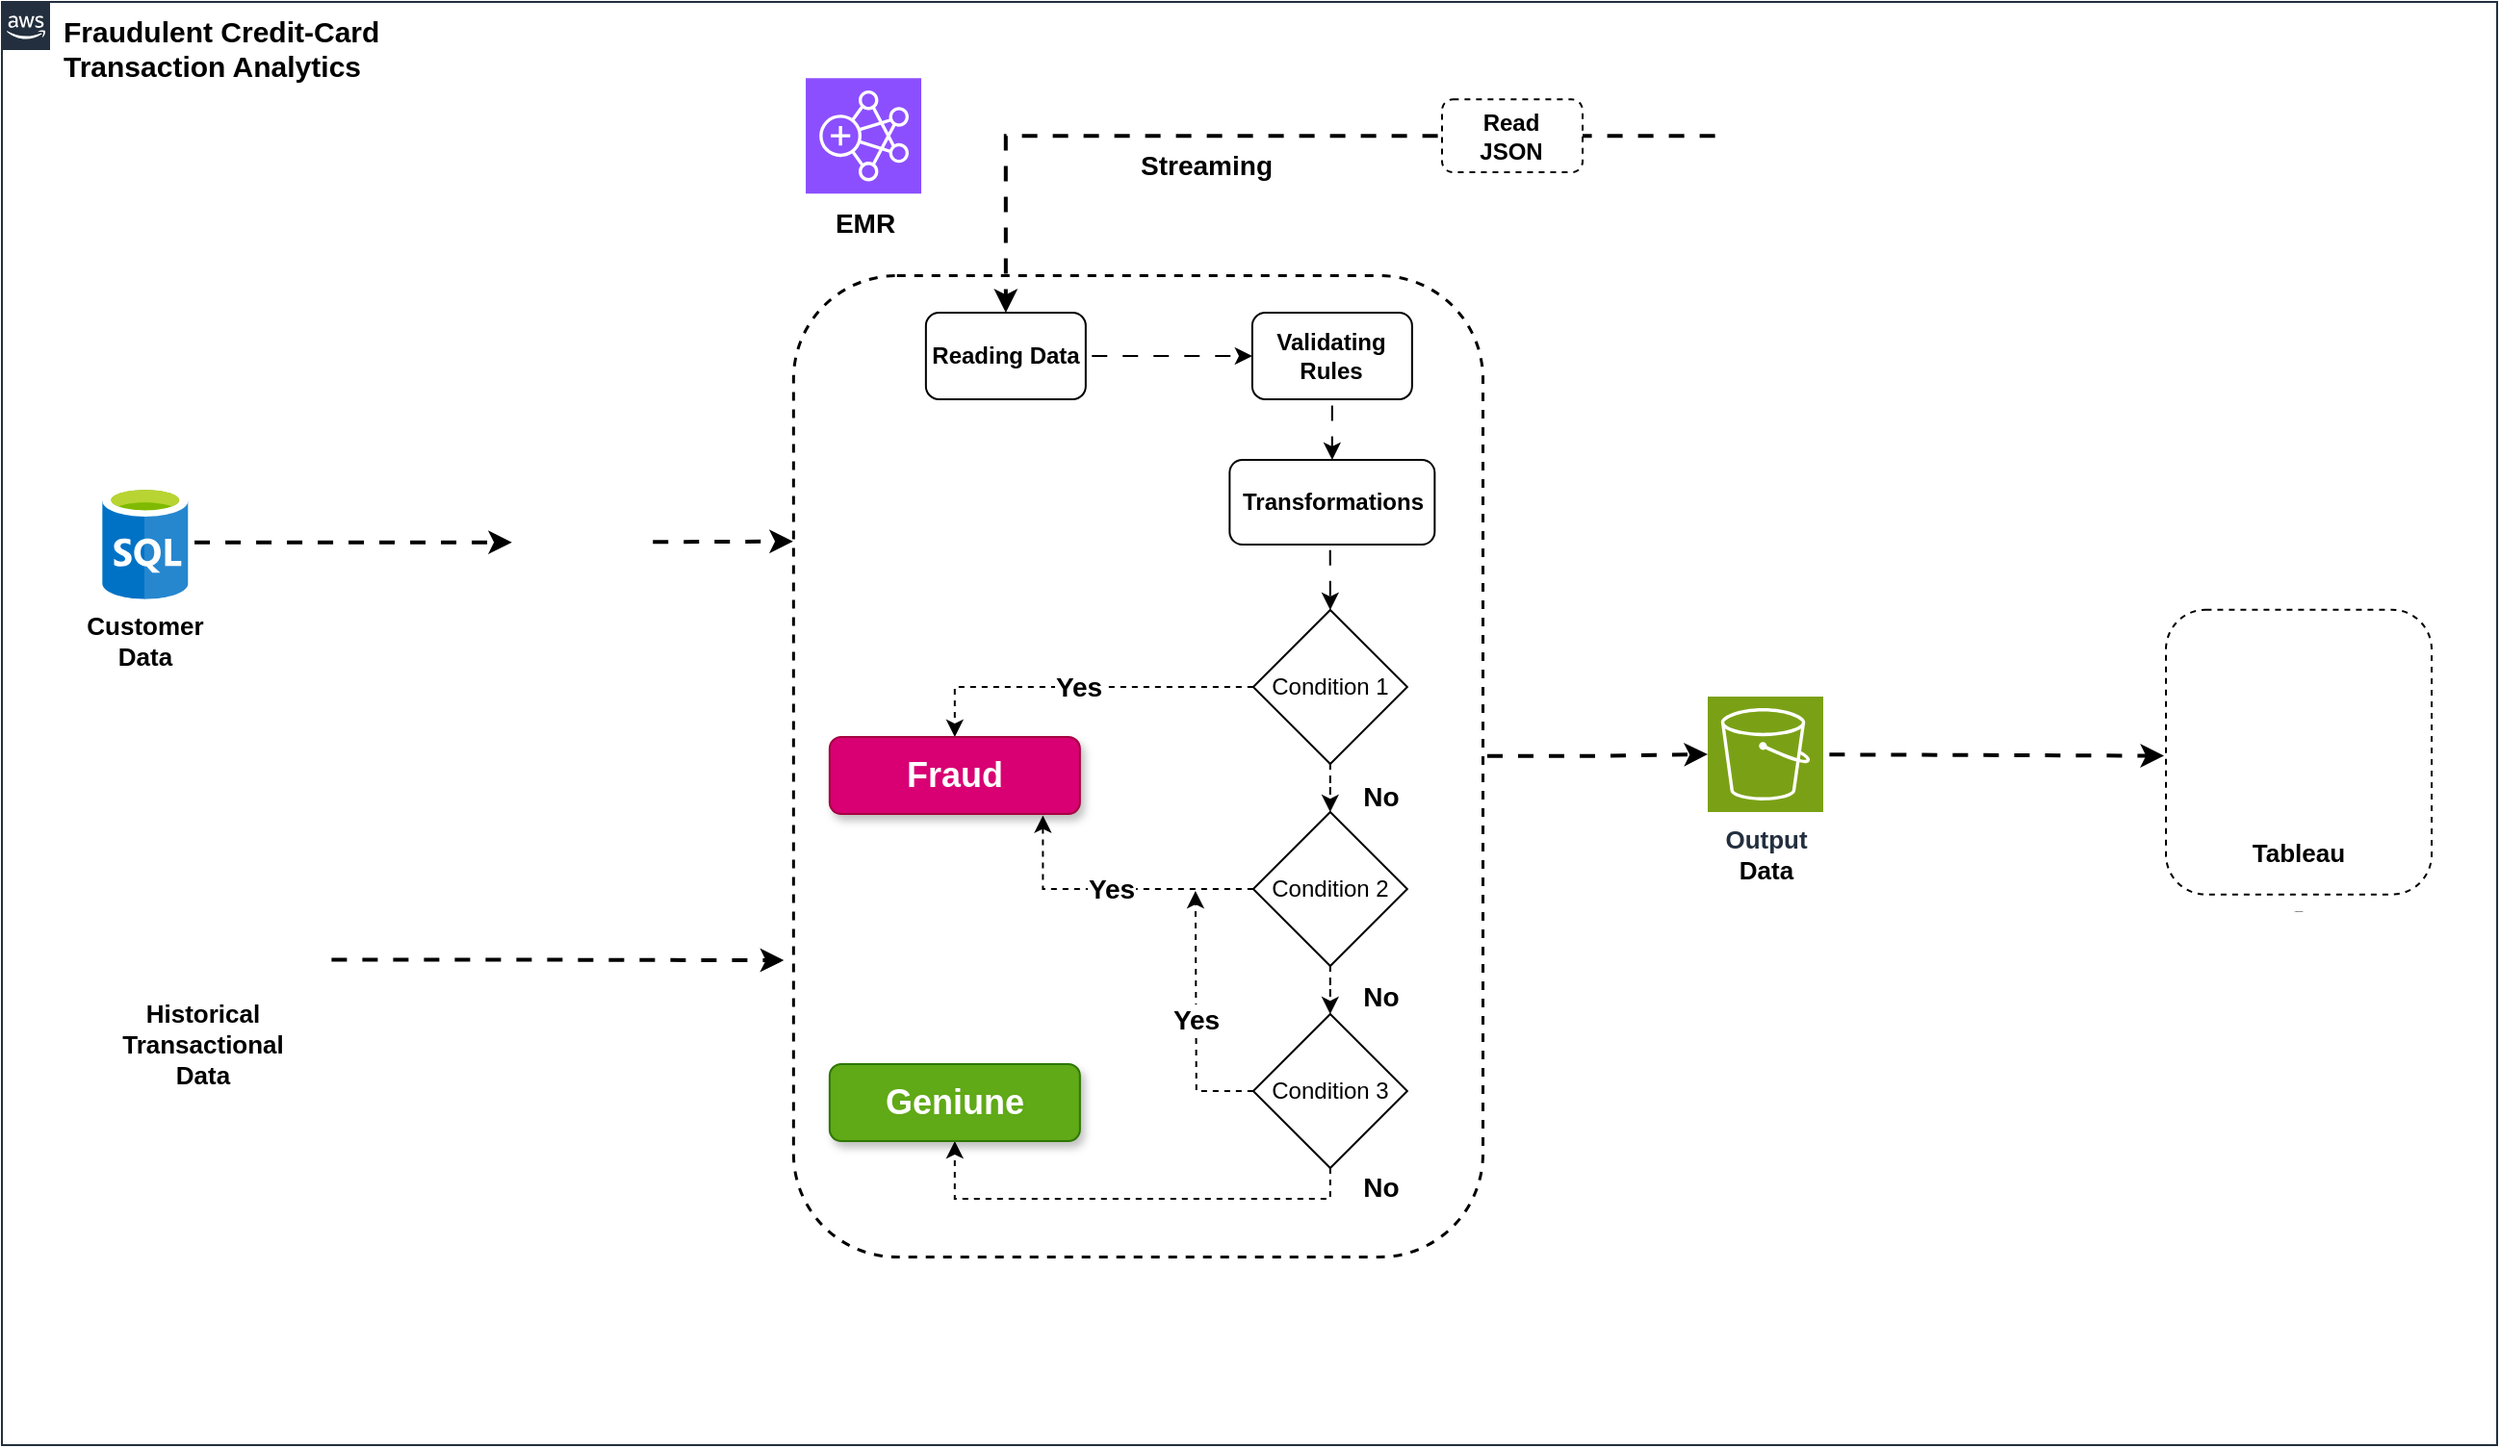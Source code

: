 <mxfile version="23.1.1" type="device">
  <diagram id="Ht1M8jgEwFfnCIfOTk4-" name="Page-1">
    <mxGraphModel dx="1371" dy="740" grid="0" gridSize="10" guides="1" tooltips="1" connect="1" arrows="1" fold="1" page="1" pageScale="1" pageWidth="1400" pageHeight="850" background="#FFFFFF" math="0" shadow="0">
      <root>
        <mxCell id="0" />
        <mxCell id="1" parent="0" />
        <mxCell id="UEzPUAAOIrF-is8g5C7q-74" value="Fraudulent Credit-Card&lt;br style=&quot;font-size: 15px;&quot;&gt;Transaction Analytics" style="points=[[0,0],[0.25,0],[0.5,0],[0.75,0],[1,0],[1,0.25],[1,0.5],[1,0.75],[1,1],[0.75,1],[0.5,1],[0.25,1],[0,1],[0,0.75],[0,0.5],[0,0.25]];outlineConnect=0;gradientColor=none;html=1;whiteSpace=wrap;shape=mxgraph.aws4.group;grIcon=mxgraph.aws4.group_aws_cloud_alt;strokeColor=#232F3E;fillColor=none;verticalAlign=top;align=left;spacingLeft=30;dashed=0;container=1;pointerEvents=0;collapsible=0;recursiveResize=0;fontStyle=1;fontSize=15;" parent="1" vertex="1">
          <mxGeometry x="50" y="50" width="1296" height="750" as="geometry" />
        </mxCell>
        <mxCell id="0pF4J-otL5i1JNB-hfBv-82" value="No" style="text;html=1;strokeColor=none;fillColor=none;align=center;verticalAlign=middle;whiteSpace=wrap;rounded=0;fontStyle=1;fontSize=14;strokeWidth=1;" parent="UEzPUAAOIrF-is8g5C7q-74" vertex="1">
          <mxGeometry x="688.83" y="507" width="55.34" height="20" as="geometry" />
        </mxCell>
        <mxCell id="VRrTO18NcRBdnwCru7qF-60" value="&lt;h3 style=&quot;font-size: 1px;&quot;&gt;Analytics&lt;/h3&gt;" style="rounded=1;whiteSpace=wrap;html=1;fillColor=none;dashed=1;verticalAlign=top;fontColor=default;labelPosition=center;verticalLabelPosition=bottom;align=center;textDirection=ltr;fontSize=1;fontStyle=0;treeFolding=0;treeMoving=0;enumerate=0;" parent="UEzPUAAOIrF-is8g5C7q-74" vertex="1">
          <mxGeometry x="1124" y="315.83" width="138" height="148" as="geometry" />
        </mxCell>
        <mxCell id="0pF4J-otL5i1JNB-hfBv-31" value="&lt;h3 style=&quot;font-size: 1px;&quot;&gt;&lt;br style=&quot;font-size: 1px;&quot;&gt;&lt;/h3&gt;" style="rounded=1;whiteSpace=wrap;html=1;fillColor=none;dashed=1;verticalAlign=top;fontColor=default;labelPosition=center;verticalLabelPosition=bottom;align=center;textDirection=ltr;fontSize=1;fontStyle=0;treeFolding=0;treeMoving=0;enumerate=0;strokeWidth=1.5;" parent="UEzPUAAOIrF-is8g5C7q-74" vertex="1">
          <mxGeometry x="410.92" y="142" width="358.08" height="510" as="geometry" />
        </mxCell>
        <mxCell id="0pF4J-otL5i1JNB-hfBv-9" value="" style="rounded=0;orthogonalLoop=1;jettySize=auto;html=1;fontSize=10;entryX=0;entryY=0.5;entryDx=0;entryDy=0;flowAnimation=1;strokeWidth=2;fillColor=#f8cecc;strokeColor=#000000;" parent="UEzPUAAOIrF-is8g5C7q-74" source="0pF4J-otL5i1JNB-hfBv-5" target="0pF4J-otL5i1JNB-hfBv-10" edge="1">
          <mxGeometry relative="1" as="geometry">
            <mxPoint x="65.92" y="216.33" as="targetPoint" />
          </mxGeometry>
        </mxCell>
        <mxCell id="0pF4J-otL5i1JNB-hfBv-5" value="Customer&lt;br style=&quot;font-size: 13px;&quot;&gt;Data" style="image;aspect=fixed;html=1;points=[];align=center;fontSize=13;image=img/lib/mscae/SQL_Database_generic.svg;fontStyle=1;" parent="UEzPUAAOIrF-is8g5C7q-74" vertex="1">
          <mxGeometry x="52" y="251.33" width="44.84" height="59" as="geometry" />
        </mxCell>
        <mxCell id="0pF4J-otL5i1JNB-hfBv-10" value="" style="shape=image;verticalLabelPosition=bottom;labelBackgroundColor=default;verticalAlign=top;aspect=fixed;imageAspect=0;image=https://static.javatpoint.com/hadooppages/images/hive.png;" parent="UEzPUAAOIrF-is8g5C7q-74" vertex="1">
          <mxGeometry x="264.92" y="245.83" width="70" height="70" as="geometry" />
        </mxCell>
        <mxCell id="0pF4J-otL5i1JNB-hfBv-32" value="" style="shape=image;verticalLabelPosition=bottom;labelBackgroundColor=default;verticalAlign=top;aspect=fixed;imageAspect=0;image=https://seeklogo.com/images/A/apache-spark-logo-E141C92C3E-seeklogo.com.png;" parent="UEzPUAAOIrF-is8g5C7q-74" vertex="1">
          <mxGeometry x="477.51" y="251.33" width="87.82" height="45.67" as="geometry" />
        </mxCell>
        <mxCell id="0pF4J-otL5i1JNB-hfBv-41" value="Yes" style="edgeStyle=orthogonalEdgeStyle;rounded=0;orthogonalLoop=1;jettySize=auto;html=1;entryX=0.5;entryY=0;entryDx=0;entryDy=0;fontStyle=1;fontSize=14;dashed=1;" parent="UEzPUAAOIrF-is8g5C7q-74" source="0pF4J-otL5i1JNB-hfBv-34" target="0pF4J-otL5i1JNB-hfBv-39" edge="1">
          <mxGeometry relative="1" as="geometry" />
        </mxCell>
        <mxCell id="0pF4J-otL5i1JNB-hfBv-80" value="" style="edgeStyle=orthogonalEdgeStyle;rounded=0;orthogonalLoop=1;jettySize=auto;html=1;dashed=1;" parent="UEzPUAAOIrF-is8g5C7q-74" source="0pF4J-otL5i1JNB-hfBv-34" target="0pF4J-otL5i1JNB-hfBv-35" edge="1">
          <mxGeometry relative="1" as="geometry" />
        </mxCell>
        <mxCell id="0pF4J-otL5i1JNB-hfBv-34" value="Condition 1" style="rhombus;whiteSpace=wrap;html=1;fillColor=none;" parent="UEzPUAAOIrF-is8g5C7q-74" vertex="1">
          <mxGeometry x="649.92" y="316" width="80" height="80" as="geometry" />
        </mxCell>
        <mxCell id="0pF4J-otL5i1JNB-hfBv-38" value="" style="edgeStyle=orthogonalEdgeStyle;rounded=0;orthogonalLoop=1;jettySize=auto;html=1;dashed=1;" parent="UEzPUAAOIrF-is8g5C7q-74" source="0pF4J-otL5i1JNB-hfBv-35" target="0pF4J-otL5i1JNB-hfBv-36" edge="1">
          <mxGeometry relative="1" as="geometry" />
        </mxCell>
        <mxCell id="0pF4J-otL5i1JNB-hfBv-35" value="Condition 2" style="rhombus;whiteSpace=wrap;html=1;fillColor=none;" parent="UEzPUAAOIrF-is8g5C7q-74" vertex="1">
          <mxGeometry x="649.92" y="421" width="80" height="80" as="geometry" />
        </mxCell>
        <mxCell id="0pF4J-otL5i1JNB-hfBv-58" value="Yes" style="edgeStyle=orthogonalEdgeStyle;rounded=0;orthogonalLoop=1;jettySize=auto;html=1;fontStyle=1;fontSize=14;dashed=1;" parent="UEzPUAAOIrF-is8g5C7q-74" source="0pF4J-otL5i1JNB-hfBv-36" edge="1">
          <mxGeometry relative="1" as="geometry">
            <mxPoint x="619.92" y="462" as="targetPoint" />
          </mxGeometry>
        </mxCell>
        <mxCell id="0pF4J-otL5i1JNB-hfBv-59" style="edgeStyle=orthogonalEdgeStyle;rounded=0;orthogonalLoop=1;jettySize=auto;html=1;entryX=0.5;entryY=1;entryDx=0;entryDy=0;exitX=0.5;exitY=1;exitDx=0;exitDy=0;dashed=1;" parent="UEzPUAAOIrF-is8g5C7q-74" source="0pF4J-otL5i1JNB-hfBv-36" target="0pF4J-otL5i1JNB-hfBv-40" edge="1">
          <mxGeometry relative="1" as="geometry">
            <Array as="points">
              <mxPoint x="689.92" y="622" />
              <mxPoint x="494.92" y="622" />
            </Array>
          </mxGeometry>
        </mxCell>
        <mxCell id="0pF4J-otL5i1JNB-hfBv-36" value="Condition 3" style="rhombus;whiteSpace=wrap;html=1;fillColor=none;" parent="UEzPUAAOIrF-is8g5C7q-74" vertex="1">
          <mxGeometry x="649.92" y="526" width="80" height="80" as="geometry" />
        </mxCell>
        <mxCell id="0pF4J-otL5i1JNB-hfBv-39" value="&lt;h3 style=&quot;font-size: 18px;&quot;&gt;Fraud&lt;/h3&gt;" style="rounded=1;whiteSpace=wrap;html=1;fontColor=#ffffff;fillColor=#d80073;strokeColor=#A50040;shadow=1;glass=0;fontStyle=1;labelBackgroundColor=none;fontSize=18;" parent="UEzPUAAOIrF-is8g5C7q-74" vertex="1">
          <mxGeometry x="429.92" y="382" width="130" height="40" as="geometry" />
        </mxCell>
        <mxCell id="0pF4J-otL5i1JNB-hfBv-40" value="&lt;h3 style=&quot;font-size: 18px;&quot;&gt;Geniune&lt;/h3&gt;" style="rounded=1;whiteSpace=wrap;html=1;fontColor=#ffffff;fillColor=#60a917;strokeColor=#2D7600;shadow=1;glass=0;fontStyle=1;labelBackgroundColor=none;fontSize=18;" parent="UEzPUAAOIrF-is8g5C7q-74" vertex="1">
          <mxGeometry x="429.92" y="552" width="130" height="40" as="geometry" />
        </mxCell>
        <mxCell id="0pF4J-otL5i1JNB-hfBv-49" value="Yes" style="edgeStyle=orthogonalEdgeStyle;rounded=0;orthogonalLoop=1;jettySize=auto;html=1;entryX=0.852;entryY=1.019;entryDx=0;entryDy=0;entryPerimeter=0;fontStyle=1;fontSize=14;dashed=1;" parent="UEzPUAAOIrF-is8g5C7q-74" source="0pF4J-otL5i1JNB-hfBv-35" target="0pF4J-otL5i1JNB-hfBv-39" edge="1">
          <mxGeometry relative="1" as="geometry" />
        </mxCell>
        <mxCell id="7REdJHUvbpdnjMu-jB0A-1" value="Streaming" style="edgeStyle=orthogonalEdgeStyle;rounded=0;orthogonalLoop=1;jettySize=auto;html=1;entryX=0.5;entryY=0;entryDx=0;entryDy=0;fontStyle=1;fontSize=14;labelPosition=left;verticalLabelPosition=bottom;align=right;verticalAlign=top;strokeWidth=2;fillColor=#f8cecc;strokeColor=#000000;flowAnimation=1;" edge="1" parent="UEzPUAAOIrF-is8g5C7q-74" source="0pF4J-otL5i1JNB-hfBv-55" target="0pF4J-otL5i1JNB-hfBv-66">
          <mxGeometry relative="1" as="geometry" />
        </mxCell>
        <mxCell id="0pF4J-otL5i1JNB-hfBv-55" value="" style="shape=image;verticalLabelPosition=bottom;labelBackgroundColor=default;verticalAlign=top;aspect=fixed;imageAspect=0;image=https://seeklogo.com/images/K/kafka-logo-8E01E03CAD-seeklogo.com.png;" parent="UEzPUAAOIrF-is8g5C7q-74" vertex="1">
          <mxGeometry x="893" y="23.2" width="57.22" height="92.8" as="geometry" />
        </mxCell>
        <mxCell id="0pF4J-otL5i1JNB-hfBv-72" style="edgeStyle=orthogonalEdgeStyle;rounded=0;orthogonalLoop=1;jettySize=auto;html=1;entryX=0;entryY=0.5;entryDx=0;entryDy=0;flowAnimation=1;strokeColor=#000000;" parent="UEzPUAAOIrF-is8g5C7q-74" source="0pF4J-otL5i1JNB-hfBv-66" target="0pF4J-otL5i1JNB-hfBv-67" edge="1">
          <mxGeometry relative="1" as="geometry" />
        </mxCell>
        <mxCell id="dozaCTwpC_y7lQDjrWI2-8" style="edgeStyle=orthogonalEdgeStyle;rounded=0;orthogonalLoop=1;jettySize=auto;html=1;flowAnimation=1;strokeColor=#000000;" parent="UEzPUAAOIrF-is8g5C7q-74" source="0pF4J-otL5i1JNB-hfBv-67" target="dozaCTwpC_y7lQDjrWI2-2" edge="1">
          <mxGeometry relative="1" as="geometry" />
        </mxCell>
        <object label="Validating Rules" id="0pF4J-otL5i1JNB-hfBv-67">
          <mxCell style="rounded=1;whiteSpace=wrap;html=1;glass=0;fillColor=none;fontStyle=1;" parent="UEzPUAAOIrF-is8g5C7q-74" vertex="1">
            <mxGeometry x="649.42" y="161.5" width="83" height="45" as="geometry" />
          </mxCell>
        </object>
        <mxCell id="0pF4J-otL5i1JNB-hfBv-81" value="No" style="text;html=1;strokeColor=none;fillColor=none;align=center;verticalAlign=middle;whiteSpace=wrap;rounded=0;fontStyle=1;fontSize=14;strokeWidth=1;" parent="UEzPUAAOIrF-is8g5C7q-74" vertex="1">
          <mxGeometry x="688.83" y="403" width="55.34" height="20" as="geometry" />
        </mxCell>
        <object label="Reading Data" id="0pF4J-otL5i1JNB-hfBv-66">
          <mxCell style="rounded=1;whiteSpace=wrap;html=1;glass=0;fillColor=none;fontStyle=1;" parent="UEzPUAAOIrF-is8g5C7q-74" vertex="1">
            <mxGeometry x="479.92" y="161.5" width="83" height="45" as="geometry" />
          </mxCell>
        </object>
        <mxCell id="0pF4J-otL5i1JNB-hfBv-83" value="No" style="text;html=1;strokeColor=none;fillColor=none;align=center;verticalAlign=middle;whiteSpace=wrap;rounded=0;fontStyle=1;fontSize=14;" parent="UEzPUAAOIrF-is8g5C7q-74" vertex="1">
          <mxGeometry x="688.83" y="606" width="55.34" height="20" as="geometry" />
        </mxCell>
        <mxCell id="VRrTO18NcRBdnwCru7qF-3" value="Output&lt;br&gt;&lt;span style=&quot;color: rgb(0, 0, 0); font-size: 13px;&quot;&gt;Data&lt;/span&gt;" style="points=[[0,0,0],[0.25,0,0],[0.5,0,0],[0.75,0,0],[1,0,0],[0,1,0],[0.25,1,0],[0.5,1,0],[0.75,1,0],[1,1,0],[0,0.25,0],[0,0.5,0],[0,0.75,0],[1,0.25,0],[1,0.5,0],[1,0.75,0]];outlineConnect=0;fontColor=#232F3E;fillColor=#7AA116;strokeColor=#ffffff;dashed=0;verticalLabelPosition=bottom;verticalAlign=top;align=center;html=1;fontSize=13;fontStyle=1;aspect=fixed;shape=mxgraph.aws4.resourceIcon;resIcon=mxgraph.aws4.s3;labelPosition=center;" parent="UEzPUAAOIrF-is8g5C7q-74" vertex="1">
          <mxGeometry x="886" y="361" width="60" height="60" as="geometry" />
        </mxCell>
        <mxCell id="Qg3Y4i9aJrdTiqFFNX6l-6" style="edgeStyle=orthogonalEdgeStyle;rounded=0;orthogonalLoop=1;jettySize=auto;html=1;exitX=0.5;exitY=1;exitDx=0;exitDy=0;" parent="UEzPUAAOIrF-is8g5C7q-74" source="0pF4J-otL5i1JNB-hfBv-67" target="0pF4J-otL5i1JNB-hfBv-67" edge="1">
          <mxGeometry relative="1" as="geometry" />
        </mxCell>
        <mxCell id="dozaCTwpC_y7lQDjrWI2-7" style="edgeStyle=orthogonalEdgeStyle;rounded=0;orthogonalLoop=1;jettySize=auto;html=1;entryX=0.5;entryY=0;entryDx=0;entryDy=0;flowAnimation=1;exitX=0.49;exitY=0.993;exitDx=0;exitDy=0;exitPerimeter=0;strokeColor=#000000;" parent="UEzPUAAOIrF-is8g5C7q-74" source="dozaCTwpC_y7lQDjrWI2-2" target="0pF4J-otL5i1JNB-hfBv-34" edge="1">
          <mxGeometry relative="1" as="geometry" />
        </mxCell>
        <object label="Transformations" id="dozaCTwpC_y7lQDjrWI2-2">
          <mxCell style="rounded=1;whiteSpace=wrap;html=1;glass=0;fillColor=none;fontStyle=1;" parent="UEzPUAAOIrF-is8g5C7q-74" vertex="1">
            <mxGeometry x="637.67" y="238" width="106.5" height="44" as="geometry" />
          </mxCell>
        </object>
        <mxCell id="dozaCTwpC_y7lQDjrWI2-10" value="&lt;b&gt;&lt;font color=&quot;#000000&quot; style=&quot;font-size: 14px;&quot;&gt;EMR&lt;/font&gt;&lt;/b&gt;" style="points=[[0,0,0],[0.25,0,0],[0.5,0,0],[0.75,0,0],[1,0,0],[0,1,0],[0.25,1,0],[0.5,1,0],[0.75,1,0],[1,1,0],[0,0.25,0],[0,0.5,0],[0,0.75,0],[1,0.25,0],[1,0.5,0],[1,0.75,0]];outlineConnect=0;fontColor=#232F3E;fillColor=#8C4FFF;strokeColor=#ffffff;dashed=0;verticalLabelPosition=bottom;verticalAlign=top;align=center;html=1;fontSize=12;fontStyle=0;aspect=fixed;shape=mxgraph.aws4.resourceIcon;resIcon=mxgraph.aws4.emr;" parent="UEzPUAAOIrF-is8g5C7q-74" vertex="1">
          <mxGeometry x="417.51" y="39.6" width="60" height="60" as="geometry" />
        </mxCell>
        <mxCell id="dozaCTwpC_y7lQDjrWI2-16" style="edgeStyle=orthogonalEdgeStyle;rounded=0;orthogonalLoop=1;jettySize=auto;html=1;exitX=0.5;exitY=1;exitDx=0;exitDy=0;" parent="UEzPUAAOIrF-is8g5C7q-74" edge="1">
          <mxGeometry relative="1" as="geometry">
            <mxPoint x="238.92" y="271" as="sourcePoint" />
            <mxPoint x="238.92" y="271" as="targetPoint" />
          </mxGeometry>
        </mxCell>
        <mxCell id="dozaCTwpC_y7lQDjrWI2-29" value="" style="rounded=0;orthogonalLoop=1;jettySize=auto;html=1;entryX=0.057;entryY=0.604;entryDx=0;entryDy=0;entryPerimeter=0;flowAnimation=1;strokeWidth=2;fillColor=#f8cecc;strokeColor=#000000;" parent="UEzPUAAOIrF-is8g5C7q-74" source="VRrTO18NcRBdnwCru7qF-3" target="CitzrI8UEQ5Pd3yVdrEi-6" edge="1">
          <mxGeometry relative="1" as="geometry">
            <mxPoint x="969" y="393" as="targetPoint" />
          </mxGeometry>
        </mxCell>
        <mxCell id="Yxy5jCHqR6K1OoJAZC3O-1" value="Historical&#xa;Transactional&#xa;Data" style="shape=image;verticalLabelPosition=bottom;labelBackgroundColor=default;verticalAlign=middle;imageAspect=0;image=https://hbase.apache.org/images/hbase_logo_with_orca_large.png;container=0;resizeWidth=0;resizeHeight=0;fontStyle=1;fontSize=13;align=center;spacingRight=11;" parent="UEzPUAAOIrF-is8g5C7q-74" vertex="1">
          <mxGeometry x="52" y="476.33" width="116" height="43" as="geometry" />
        </mxCell>
        <mxCell id="Yxy5jCHqR6K1OoJAZC3O-11" value="" style="shape=image;verticalLabelPosition=bottom;labelBackgroundColor=default;verticalAlign=top;aspect=fixed;imageAspect=0;image=https://upload.wikimedia.org/wikipedia/commons/d/de/AirflowLogo.png;" parent="UEzPUAAOIrF-is8g5C7q-74" vertex="1">
          <mxGeometry x="1127" y="46.24" width="138" height="53.36" as="geometry" />
        </mxCell>
        <mxCell id="Yxy5jCHqR6K1OoJAZC3O-13" style="rounded=0;orthogonalLoop=1;jettySize=auto;html=1;flowAnimation=1;strokeWidth=2;fillColor=#f8cecc;strokeColor=#000000;" parent="UEzPUAAOIrF-is8g5C7q-74" source="0pF4J-otL5i1JNB-hfBv-10" edge="1">
          <mxGeometry relative="1" as="geometry">
            <mxPoint x="410.92" y="280.33" as="targetPoint" />
          </mxGeometry>
        </mxCell>
        <mxCell id="CitzrI8UEQ5Pd3yVdrEi-1" style="edgeStyle=orthogonalEdgeStyle;rounded=0;orthogonalLoop=1;jettySize=auto;html=1;entryX=-0.002;entryY=0.823;entryDx=0;entryDy=0;entryPerimeter=0;flowAnimation=1;strokeWidth=2;fillColor=#f8cecc;strokeColor=#000000;" parent="UEzPUAAOIrF-is8g5C7q-74" source="Yxy5jCHqR6K1OoJAZC3O-1" edge="1">
          <mxGeometry relative="1" as="geometry">
            <mxPoint x="406.124" y="498.06" as="targetPoint" />
          </mxGeometry>
        </mxCell>
        <mxCell id="CitzrI8UEQ5Pd3yVdrEi-4" style="edgeStyle=orthogonalEdgeStyle;rounded=0;orthogonalLoop=1;jettySize=auto;html=1;entryX=0;entryY=0.5;entryDx=0;entryDy=0;entryPerimeter=0;exitX=0.998;exitY=0.49;exitDx=0;exitDy=0;exitPerimeter=0;strokeWidth=2;fillColor=#f8cecc;strokeColor=#000000;flowAnimation=1;" parent="UEzPUAAOIrF-is8g5C7q-74" source="0pF4J-otL5i1JNB-hfBv-31" target="VRrTO18NcRBdnwCru7qF-3" edge="1">
          <mxGeometry relative="1" as="geometry" />
        </mxCell>
        <mxCell id="CitzrI8UEQ5Pd3yVdrEi-6" value="Tableau" style="shape=image;verticalLabelPosition=bottom;labelBackgroundColor=default;verticalAlign=top;imageAspect=0;image=https://logos-world.net/wp-content/uploads/2021/10/Tableau-Symbol-700x394.png;fontStyle=1;fontSize=13;" parent="UEzPUAAOIrF-is8g5C7q-74" vertex="1">
          <mxGeometry x="1114" y="336.83" width="158" height="91" as="geometry" />
        </mxCell>
        <mxCell id="7REdJHUvbpdnjMu-jB0A-2" value="Read&lt;br&gt;JSON" style="rounded=1;fillColor=default;dashed=1;glass=0;shadow=0;strokeWidth=1;spacing=2;spacingTop=0;spacingRight=1;spacingBottom=0;whiteSpace=wrap;html=1;labelBorderColor=none;labelBackgroundColor=none;fontStyle=1;" vertex="1" parent="UEzPUAAOIrF-is8g5C7q-74">
          <mxGeometry x="748" y="50.65" width="73" height="37.9" as="geometry" />
        </mxCell>
      </root>
    </mxGraphModel>
  </diagram>
</mxfile>
